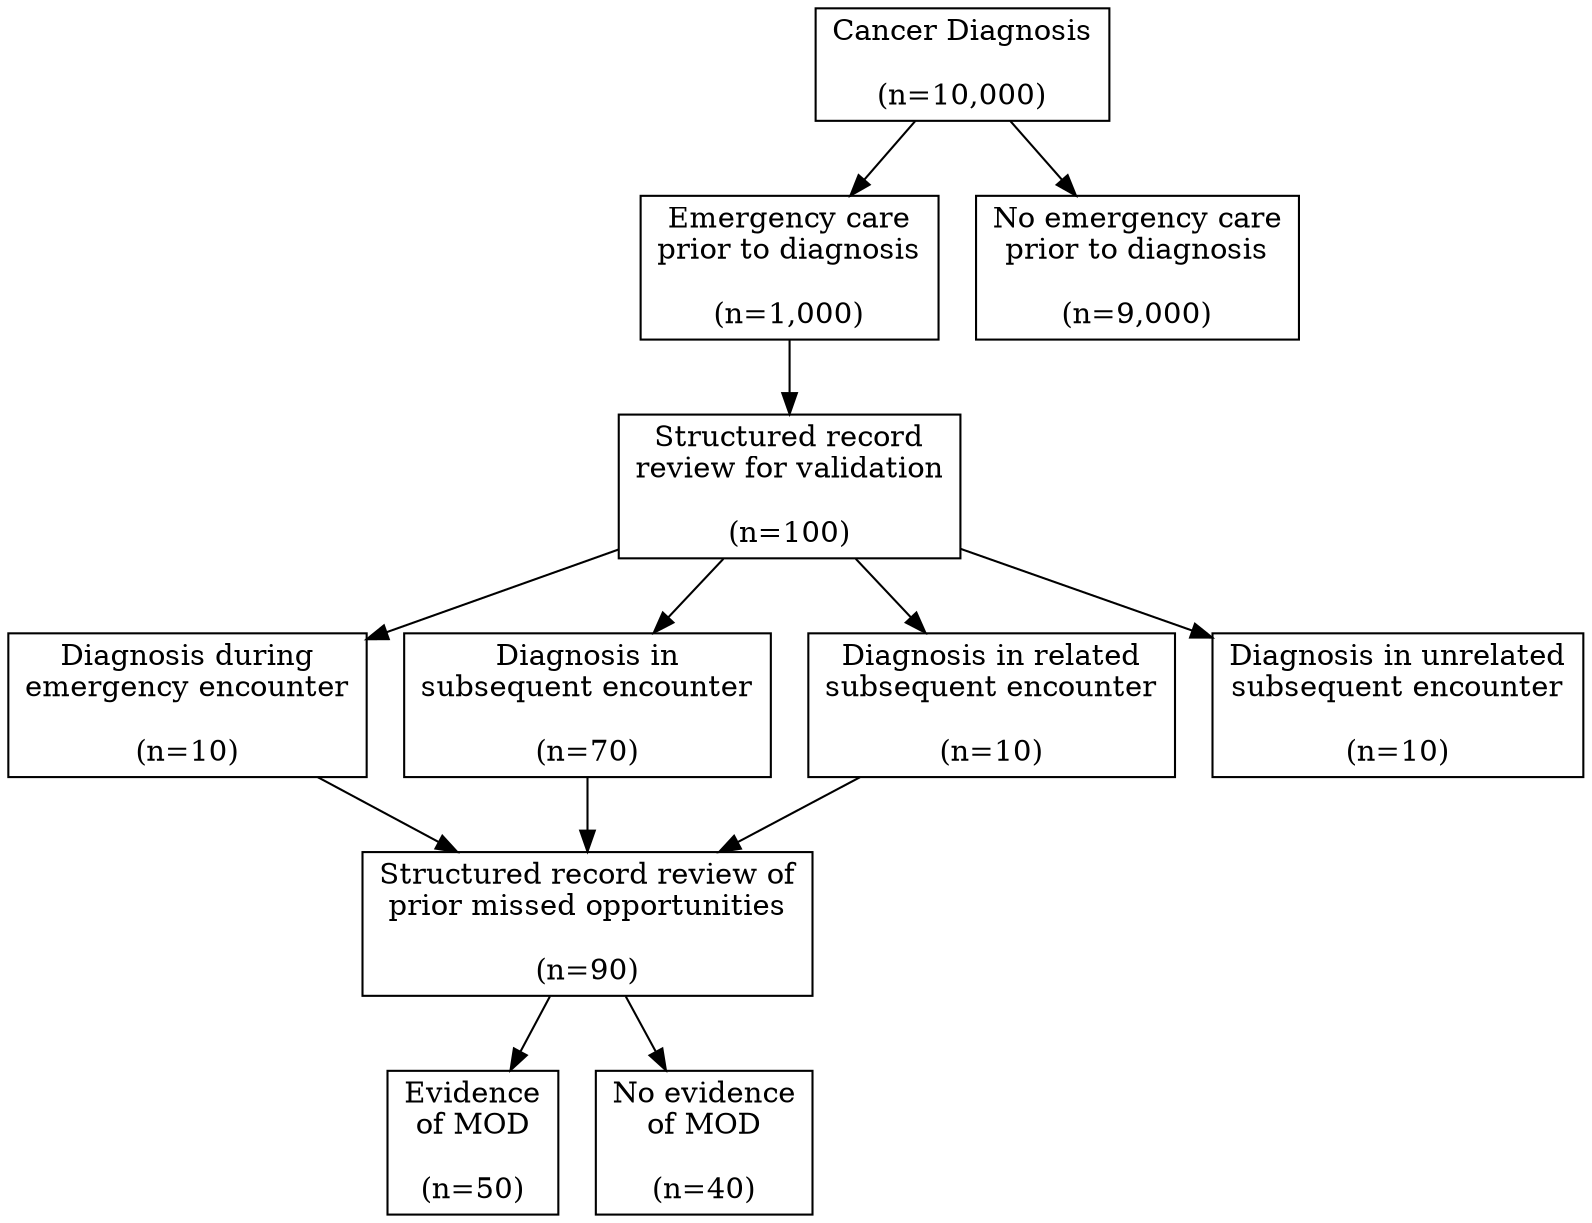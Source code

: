 digraph{

# Nodes

cancer_dx[shape=rectangle, label="Cancer Diagnosis\n\n(n=10,000)"]

emerg[shape=rectangle, label="Emergency care\nprior to diagnosis\n\n(n=1,000)"]

no_emerg[shape=rectangle, label="No emergency care\nprior to diagnosis\n\n(n=9,000)"]

review_sample[shape=rectangle, label="Structured record\nreview for validation\n\n(n=100)"]

dx_during_type1[shape=rectangle, label="Diagnosis during\nemergency encounter\n\n(n=10)"]

dx_later_type2[shape=rectangle, label="Diagnosis in\nsubsequent encounter\n\n(n=70)"]

dx_related_type3_incidental[shape=rectangle, label="Diagnosis in related\nsubsequent encounter\n\n(n=10)"]

dx_unrelated_nonEP_FP[shape=rectangle, label="Diagnosis in unrelated\nsubsequent encounter\n\n(n=10)"]

MOD_review[shape=rectangle, label="Structured record review of\nprior missed opportunities\n\n(n=90)"]

yes_MOD[shape=rectangle, label="Evidence\nof MOD\n\n(n=50)"]

no_MOD[shape=rectangle, label="No evidence\nof MOD\n\n(n=40)"]




# Edges

cancer_dx -> emerg
cancer_dx -> no_emerg

emerg -> review_sample
review_sample -> dx_during_type1
review_sample -> dx_later_type2
review_sample -> dx_related_type3_incidental
review_sample -> dx_unrelated_nonEP_FP

dx_during_type1 -> MOD_review
dx_later_type2 -> MOD_review
dx_related_type3_incidental -> MOD_review

MOD_review -> yes_MOD
MOD_review -> no_MOD

}
